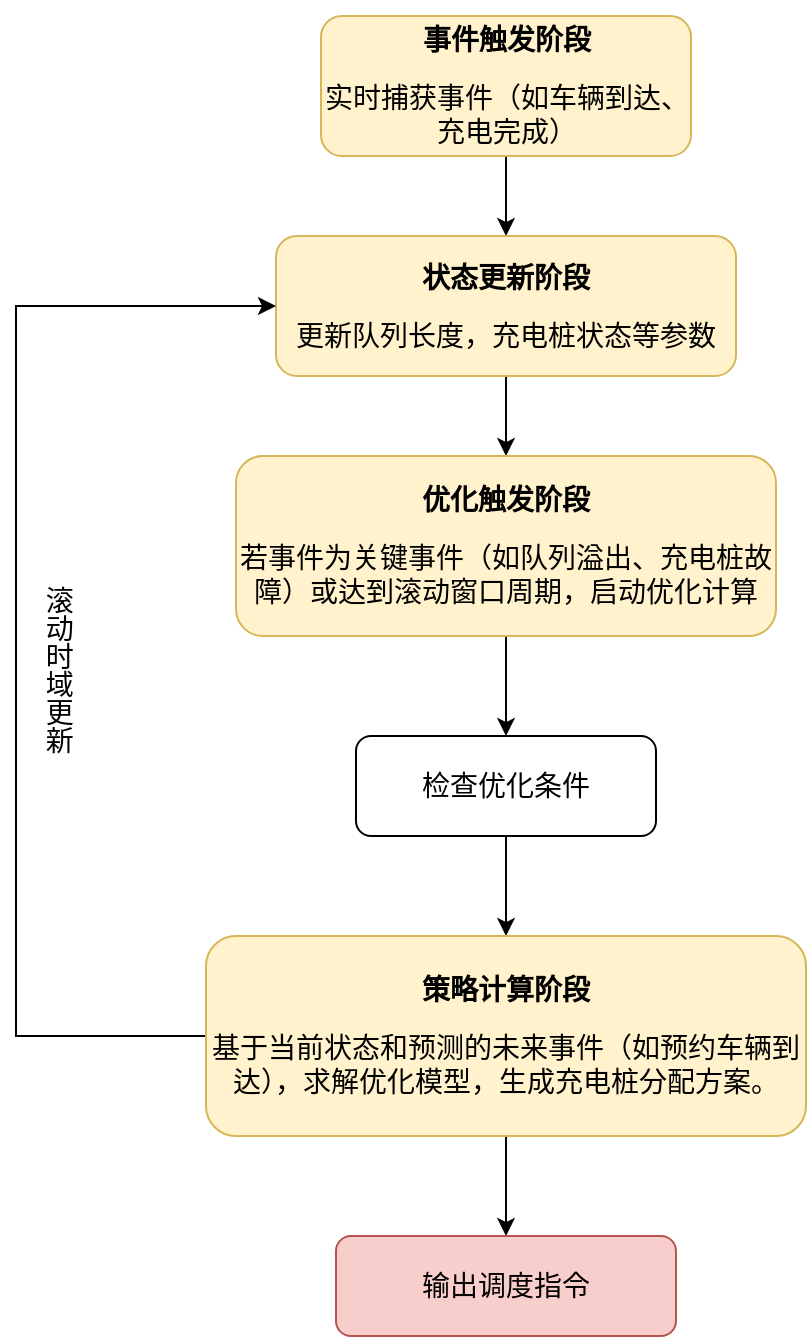 <mxfile version="27.0.6">
  <diagram name="Page-1" id="LO0IbS74aVSOtTkdYeiq">
    <mxGraphModel dx="1634" dy="851" grid="1" gridSize="10" guides="1" tooltips="1" connect="1" arrows="1" fold="1" page="1" pageScale="1" pageWidth="850" pageHeight="1100" math="0" shadow="0">
      <root>
        <mxCell id="0" />
        <mxCell id="1" parent="0" />
        <mxCell id="u4FmqP_CyHzq_SAG-YZG-9" value="" style="edgeStyle=orthogonalEdgeStyle;rounded=0;orthogonalLoop=1;jettySize=auto;html=1;" edge="1" parent="1" source="u4FmqP_CyHzq_SAG-YZG-1" target="u4FmqP_CyHzq_SAG-YZG-3">
          <mxGeometry relative="1" as="geometry" />
        </mxCell>
        <mxCell id="u4FmqP_CyHzq_SAG-YZG-1" value="&lt;p&gt;&lt;font face=&quot;Helvetica&quot; style=&quot;font-size: 14px;&quot;&gt;&lt;b&gt;事件触发阶段&lt;/b&gt;&lt;/font&gt;&lt;/p&gt;&lt;p&gt;&lt;font style=&quot;font-size: 14px;&quot; face=&quot;Helvetica&quot;&gt;实时捕获事件（如车辆到达、充电完成）&lt;/font&gt;&lt;/p&gt;" style="rounded=1;whiteSpace=wrap;html=1;fillColor=#fff2cc;strokeColor=#d6b656;" vertex="1" parent="1">
          <mxGeometry x="312.5" y="60" width="185" height="70" as="geometry" />
        </mxCell>
        <mxCell id="u4FmqP_CyHzq_SAG-YZG-10" value="" style="edgeStyle=orthogonalEdgeStyle;rounded=0;orthogonalLoop=1;jettySize=auto;html=1;" edge="1" parent="1" source="u4FmqP_CyHzq_SAG-YZG-3" target="u4FmqP_CyHzq_SAG-YZG-4">
          <mxGeometry relative="1" as="geometry" />
        </mxCell>
        <mxCell id="u4FmqP_CyHzq_SAG-YZG-3" value="&lt;p&gt;&lt;font face=&quot;Helvetica&quot; style=&quot;font-size: 14px;&quot;&gt;&lt;b&gt;状态更新阶段&lt;/b&gt;&lt;/font&gt;&lt;/p&gt;&lt;p&gt;&lt;span style=&quot;font-size: 14px;&quot;&gt;更新队列长度，充电桩状态等参数&lt;/span&gt;&lt;/p&gt;" style="rounded=1;whiteSpace=wrap;html=1;fillColor=#fff2cc;strokeColor=#d6b656;" vertex="1" parent="1">
          <mxGeometry x="290" y="170" width="230" height="70" as="geometry" />
        </mxCell>
        <mxCell id="u4FmqP_CyHzq_SAG-YZG-11" value="" style="edgeStyle=orthogonalEdgeStyle;rounded=0;orthogonalLoop=1;jettySize=auto;html=1;" edge="1" parent="1" source="u4FmqP_CyHzq_SAG-YZG-4" target="u4FmqP_CyHzq_SAG-YZG-5">
          <mxGeometry relative="1" as="geometry" />
        </mxCell>
        <mxCell id="u4FmqP_CyHzq_SAG-YZG-4" value="&lt;p&gt;&lt;font face=&quot;Helvetica&quot; style=&quot;font-size: 14px;&quot;&gt;&lt;b&gt;优化触发阶段&lt;/b&gt;&lt;/font&gt;&lt;/p&gt;&lt;p&gt;&lt;span style=&quot;text-align: left;&quot;&gt;&lt;font style=&quot;font-size: 14px;&quot;&gt;若事件为关键事件（如队列溢出、充电桩故障）或达到滚动窗口周期，启动优化计算&lt;/font&gt;&lt;/span&gt;&lt;/p&gt;" style="rounded=1;whiteSpace=wrap;html=1;fillColor=#fff2cc;strokeColor=#d6b656;" vertex="1" parent="1">
          <mxGeometry x="270" y="280" width="270" height="90" as="geometry" />
        </mxCell>
        <mxCell id="u4FmqP_CyHzq_SAG-YZG-12" value="" style="edgeStyle=orthogonalEdgeStyle;rounded=0;orthogonalLoop=1;jettySize=auto;html=1;" edge="1" parent="1" source="u4FmqP_CyHzq_SAG-YZG-5" target="u4FmqP_CyHzq_SAG-YZG-7">
          <mxGeometry relative="1" as="geometry" />
        </mxCell>
        <mxCell id="u4FmqP_CyHzq_SAG-YZG-5" value="&lt;p&gt;&lt;span style=&quot;font-size: 14px;&quot;&gt;检查优化条件&lt;/span&gt;&lt;/p&gt;" style="rounded=1;whiteSpace=wrap;html=1;" vertex="1" parent="1">
          <mxGeometry x="330" y="420" width="150" height="50" as="geometry" />
        </mxCell>
        <mxCell id="u4FmqP_CyHzq_SAG-YZG-13" value="" style="edgeStyle=orthogonalEdgeStyle;rounded=0;orthogonalLoop=1;jettySize=auto;html=1;" edge="1" parent="1" source="u4FmqP_CyHzq_SAG-YZG-7" target="u4FmqP_CyHzq_SAG-YZG-8">
          <mxGeometry relative="1" as="geometry" />
        </mxCell>
        <mxCell id="u4FmqP_CyHzq_SAG-YZG-14" style="edgeStyle=orthogonalEdgeStyle;rounded=0;orthogonalLoop=1;jettySize=auto;html=1;entryX=0;entryY=0.5;entryDx=0;entryDy=0;exitX=0;exitY=0.5;exitDx=0;exitDy=0;" edge="1" parent="1" source="u4FmqP_CyHzq_SAG-YZG-7" target="u4FmqP_CyHzq_SAG-YZG-3">
          <mxGeometry relative="1" as="geometry">
            <mxPoint x="225" y="570" as="sourcePoint" />
            <mxPoint x="260" y="205" as="targetPoint" />
            <Array as="points">
              <mxPoint x="160" y="570" />
              <mxPoint x="160" y="205" />
            </Array>
          </mxGeometry>
        </mxCell>
        <mxCell id="u4FmqP_CyHzq_SAG-YZG-15" value="滚动时域更新" style="edgeLabel;html=1;align=center;verticalAlign=middle;resizable=0;points=[];fontSize=14;rotation=90;horizontal=0;textDirection=vertical-lr;" vertex="1" connectable="0" parent="u4FmqP_CyHzq_SAG-YZG-14">
          <mxGeometry x="0.009" y="1" relative="1" as="geometry">
            <mxPoint x="21" y="18" as="offset" />
          </mxGeometry>
        </mxCell>
        <mxCell id="u4FmqP_CyHzq_SAG-YZG-7" value="&lt;p&gt;&lt;span style=&quot;text-align: left;&quot;&gt;&lt;font style=&quot;font-size: 14px;&quot;&gt;&lt;b&gt;策略计算阶段&lt;/b&gt;&lt;/font&gt;&lt;/span&gt;&lt;/p&gt;&lt;p&gt;&lt;span style=&quot;text-align: left;&quot;&gt;&lt;font style=&quot;font-size: 14px;&quot;&gt;基于当前状态和预测的未来事件（如预约车辆到达），求解优化模型，生成充电桩分配方案。&lt;/font&gt;&lt;/span&gt;&lt;/p&gt;" style="rounded=1;whiteSpace=wrap;html=1;fillColor=#fff2cc;strokeColor=#d6b656;" vertex="1" parent="1">
          <mxGeometry x="255" y="520" width="300" height="100" as="geometry" />
        </mxCell>
        <mxCell id="u4FmqP_CyHzq_SAG-YZG-8" value="&lt;p style=&quot;text-align: left;&quot;&gt;&lt;span style=&quot;font-size: 14px;&quot;&gt;输出调度指令&lt;/span&gt;&lt;/p&gt;" style="rounded=1;whiteSpace=wrap;html=1;fillColor=#f8cecc;strokeColor=#b85450;" vertex="1" parent="1">
          <mxGeometry x="320" y="670" width="170" height="50" as="geometry" />
        </mxCell>
      </root>
    </mxGraphModel>
  </diagram>
</mxfile>
